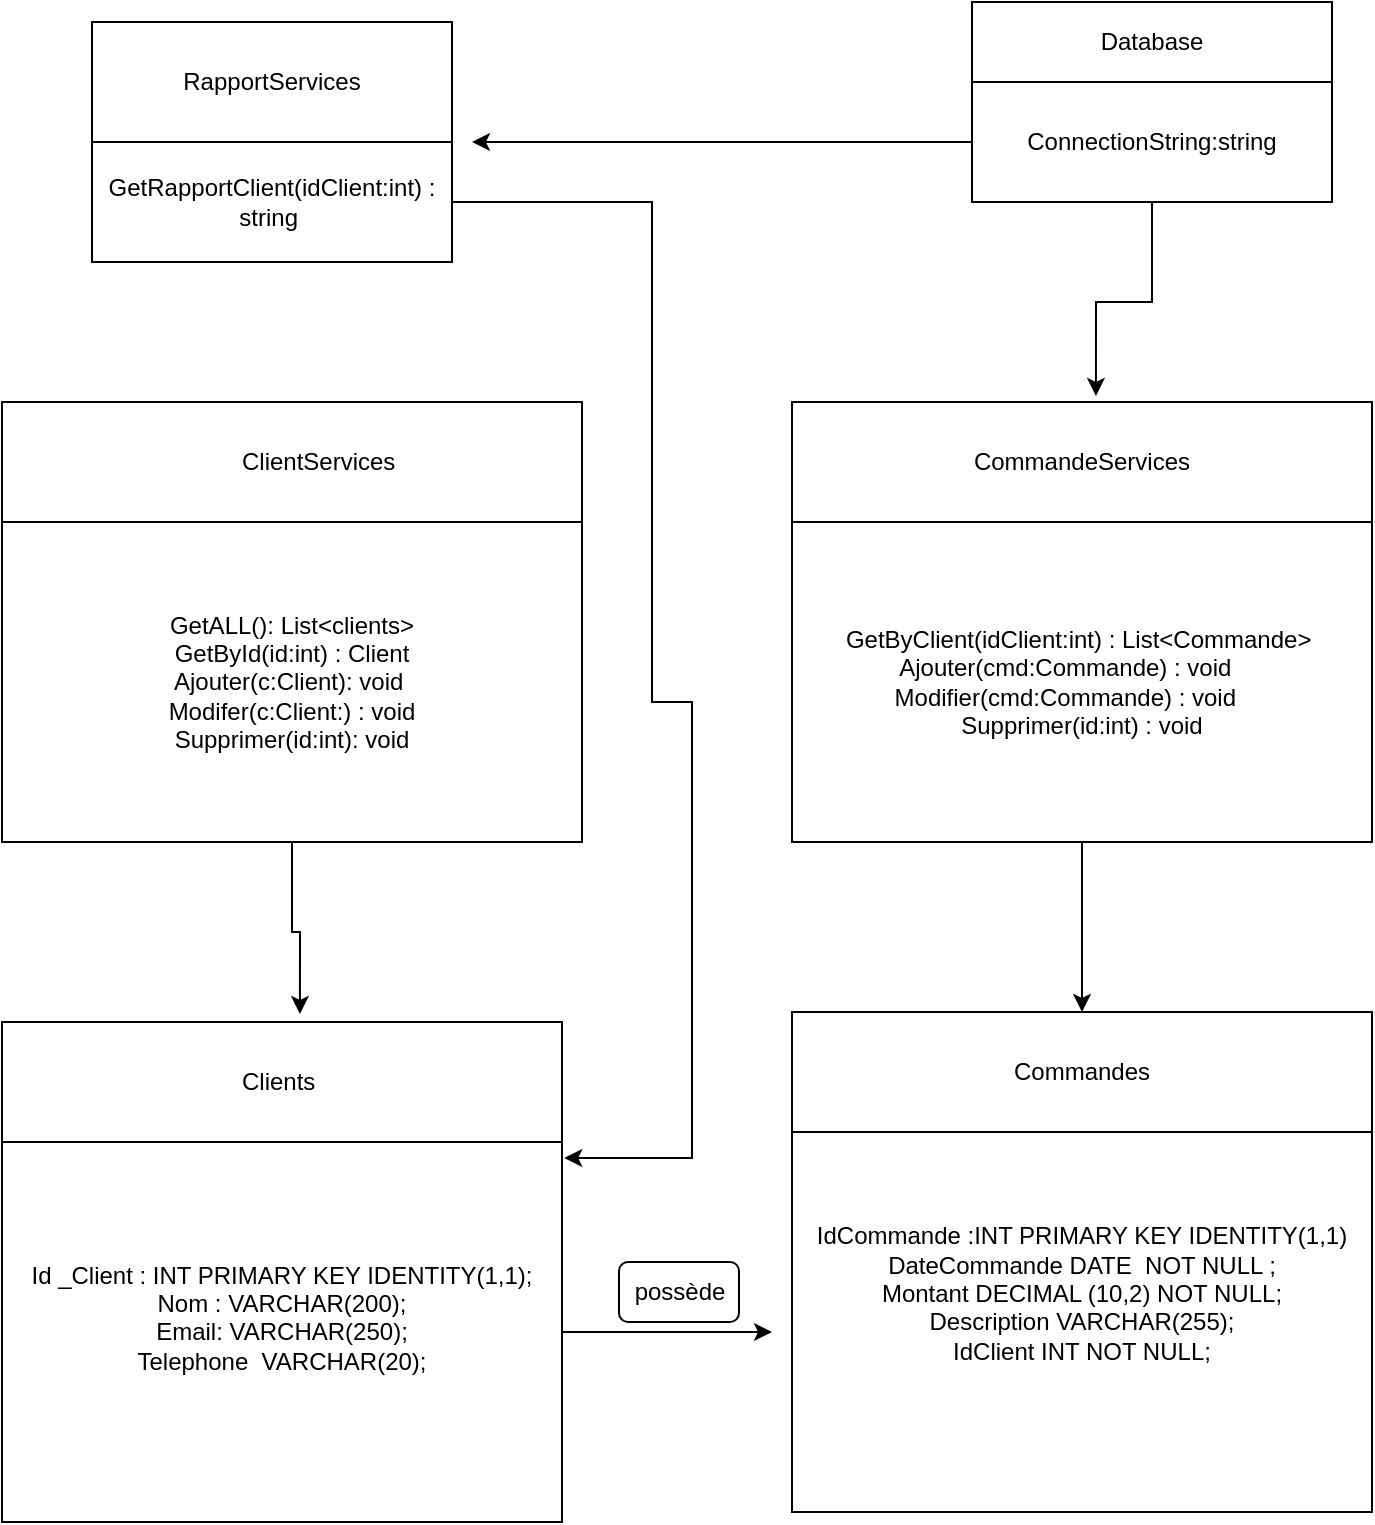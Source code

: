 <mxfile version="28.2.8">
  <diagram name="Page-1" id="H1jGtOSxnCsIuGtWHTxp">
    <mxGraphModel dx="703" dy="776" grid="1" gridSize="10" guides="1" tooltips="1" connect="1" arrows="1" fold="1" page="1" pageScale="1" pageWidth="827" pageHeight="1169" math="0" shadow="0">
      <root>
        <mxCell id="0" />
        <mxCell id="1" parent="0" />
        <mxCell id="5s64dntGVu4v27lJEmFN-2" value="IdCommande :INT PRIMARY KEY IDENTITY(1,1)&lt;div&gt;DateCommande DATE&amp;nbsp; NOT NULL ;&lt;/div&gt;&lt;div&gt;Montant DECIMAL (10,2) NOT NULL;&lt;/div&gt;&lt;div&gt;Description VARCHAR(255);&lt;/div&gt;&lt;div&gt;IdClient INT NOT NULL;&lt;/div&gt;&lt;div&gt;&lt;br&gt;&lt;/div&gt;&lt;div&gt;&lt;br&gt;&lt;/div&gt;" style="rounded=0;whiteSpace=wrap;html=1;labelBackgroundColor=none;" vertex="1" parent="1">
          <mxGeometry x="470" y="585" width="290" height="190" as="geometry" />
        </mxCell>
        <mxCell id="5s64dntGVu4v27lJEmFN-16" style="edgeStyle=orthogonalEdgeStyle;rounded=0;orthogonalLoop=1;jettySize=auto;html=1;exitX=1;exitY=0.5;exitDx=0;exitDy=0;" edge="1" parent="1" source="5s64dntGVu4v27lJEmFN-3">
          <mxGeometry relative="1" as="geometry">
            <mxPoint x="460" y="685" as="targetPoint" />
          </mxGeometry>
        </mxCell>
        <mxCell id="5s64dntGVu4v27lJEmFN-3" value="Id _Client : INT PRIMARY KEY IDENTITY(1,1);&lt;div&gt;Nom : VARCHAR(200);&lt;/div&gt;&lt;div&gt;Email: VARCHAR(250);&lt;/div&gt;&lt;div&gt;Telephone&amp;nbsp; VARCHAR(20);&lt;/div&gt;&lt;div&gt;&lt;div&gt;&lt;br&gt;&lt;/div&gt;&lt;/div&gt;" style="rounded=0;whiteSpace=wrap;html=1;labelBackgroundColor=none;" vertex="1" parent="1">
          <mxGeometry x="75" y="590" width="280" height="190" as="geometry" />
        </mxCell>
        <mxCell id="5s64dntGVu4v27lJEmFN-4" value="Clients&amp;nbsp;" style="rounded=0;whiteSpace=wrap;html=1;labelBackgroundColor=none;" vertex="1" parent="1">
          <mxGeometry x="75" y="530" width="280" height="60" as="geometry" />
        </mxCell>
        <mxCell id="5s64dntGVu4v27lJEmFN-5" value="Commandes" style="rounded=0;whiteSpace=wrap;html=1;labelBackgroundColor=none;" vertex="1" parent="1">
          <mxGeometry x="470" y="525" width="290" height="60" as="geometry" />
        </mxCell>
        <mxCell id="5s64dntGVu4v27lJEmFN-6" value="GetALL(): List&amp;lt;clients&amp;gt;&lt;div&gt;GetById(id:int) : Client&lt;/div&gt;&lt;div&gt;Ajouter(c:Client): void&amp;nbsp;&lt;/div&gt;&lt;div&gt;Modifer(c:Client:) : void&lt;/div&gt;&lt;div&gt;Supprimer(id:int): void&lt;/div&gt;" style="rounded=0;whiteSpace=wrap;html=1;labelBackgroundColor=none;" vertex="1" parent="1">
          <mxGeometry x="75" y="280" width="290" height="160" as="geometry" />
        </mxCell>
        <mxCell id="5s64dntGVu4v27lJEmFN-19" style="edgeStyle=orthogonalEdgeStyle;rounded=0;orthogonalLoop=1;jettySize=auto;html=1;exitX=0.5;exitY=1;exitDx=0;exitDy=0;entryX=0.5;entryY=0;entryDx=0;entryDy=0;" edge="1" parent="1" source="5s64dntGVu4v27lJEmFN-7" target="5s64dntGVu4v27lJEmFN-5">
          <mxGeometry relative="1" as="geometry" />
        </mxCell>
        <mxCell id="5s64dntGVu4v27lJEmFN-7" value="&lt;div&gt;GetByClient(idClient:int) : List&amp;lt;Commande&amp;gt;&amp;nbsp;&lt;/div&gt;&lt;div&gt;Ajouter(cmd:Commande) : void&amp;nbsp; &amp;nbsp; &amp;nbsp;&lt;/div&gt;&lt;div&gt;Modifier(cmd:Commande) : void&amp;nbsp; &amp;nbsp; &amp;nbsp;&lt;/div&gt;&lt;div&gt;Supprimer(id:int) : void&lt;/div&gt;" style="rounded=0;whiteSpace=wrap;html=1;labelBackgroundColor=none;" vertex="1" parent="1">
          <mxGeometry x="470" y="280" width="290" height="160" as="geometry" />
        </mxCell>
        <mxCell id="5s64dntGVu4v27lJEmFN-8" value="&lt;span style=&quot;white-space: pre;&quot;&gt;&#x9;&lt;/span&gt;ClientServices" style="rounded=0;whiteSpace=wrap;html=1;labelBackgroundColor=none;" vertex="1" parent="1">
          <mxGeometry x="75" y="220" width="290" height="60" as="geometry" />
        </mxCell>
        <mxCell id="5s64dntGVu4v27lJEmFN-9" value="CommandeServices" style="rounded=0;whiteSpace=wrap;html=1;labelBackgroundColor=none;" vertex="1" parent="1">
          <mxGeometry x="470" y="220" width="290" height="60" as="geometry" />
        </mxCell>
        <mxCell id="5s64dntGVu4v27lJEmFN-10" value="Database" style="rounded=0;whiteSpace=wrap;html=1;" vertex="1" parent="1">
          <mxGeometry x="560" y="20" width="180" height="40" as="geometry" />
        </mxCell>
        <mxCell id="5s64dntGVu4v27lJEmFN-21" style="edgeStyle=orthogonalEdgeStyle;rounded=0;orthogonalLoop=1;jettySize=auto;html=1;exitX=0;exitY=0.5;exitDx=0;exitDy=0;" edge="1" parent="1" source="5s64dntGVu4v27lJEmFN-11">
          <mxGeometry relative="1" as="geometry">
            <mxPoint x="310" y="90" as="targetPoint" />
          </mxGeometry>
        </mxCell>
        <mxCell id="5s64dntGVu4v27lJEmFN-11" value="ConnectionString:string" style="rounded=0;whiteSpace=wrap;html=1;" vertex="1" parent="1">
          <mxGeometry x="560" y="60" width="180" height="60" as="geometry" />
        </mxCell>
        <mxCell id="5s64dntGVu4v27lJEmFN-12" value="RapportServices" style="rounded=0;whiteSpace=wrap;html=1;" vertex="1" parent="1">
          <mxGeometry x="120" y="30" width="180" height="60" as="geometry" />
        </mxCell>
        <mxCell id="5s64dntGVu4v27lJEmFN-22" style="edgeStyle=orthogonalEdgeStyle;rounded=0;orthogonalLoop=1;jettySize=auto;html=1;entryX=1.004;entryY=0.042;entryDx=0;entryDy=0;entryPerimeter=0;" edge="1" parent="1" source="5s64dntGVu4v27lJEmFN-13" target="5s64dntGVu4v27lJEmFN-3">
          <mxGeometry relative="1" as="geometry">
            <mxPoint x="410" y="590" as="targetPoint" />
            <Array as="points">
              <mxPoint x="400" y="120" />
              <mxPoint x="400" y="370" />
              <mxPoint x="420" y="370" />
              <mxPoint x="420" y="598" />
            </Array>
          </mxGeometry>
        </mxCell>
        <mxCell id="5s64dntGVu4v27lJEmFN-13" value="GetRapportClient(idClient:int) : string&amp;nbsp;" style="rounded=0;whiteSpace=wrap;html=1;" vertex="1" parent="1">
          <mxGeometry x="120" y="90" width="180" height="60" as="geometry" />
        </mxCell>
        <mxCell id="5s64dntGVu4v27lJEmFN-17" value="possède" style="rounded=1;whiteSpace=wrap;html=1;" vertex="1" parent="1">
          <mxGeometry x="383.5" y="650" width="60" height="30" as="geometry" />
        </mxCell>
        <mxCell id="5s64dntGVu4v27lJEmFN-18" style="edgeStyle=orthogonalEdgeStyle;rounded=0;orthogonalLoop=1;jettySize=auto;html=1;entryX=0.524;entryY=-0.05;entryDx=0;entryDy=0;entryPerimeter=0;" edge="1" parent="1" source="5s64dntGVu4v27lJEmFN-11" target="5s64dntGVu4v27lJEmFN-9">
          <mxGeometry relative="1" as="geometry" />
        </mxCell>
        <mxCell id="5s64dntGVu4v27lJEmFN-20" style="edgeStyle=orthogonalEdgeStyle;rounded=0;orthogonalLoop=1;jettySize=auto;html=1;exitX=0.5;exitY=1;exitDx=0;exitDy=0;entryX=0.532;entryY=-0.067;entryDx=0;entryDy=0;entryPerimeter=0;" edge="1" parent="1" source="5s64dntGVu4v27lJEmFN-6" target="5s64dntGVu4v27lJEmFN-4">
          <mxGeometry relative="1" as="geometry" />
        </mxCell>
      </root>
    </mxGraphModel>
  </diagram>
</mxfile>
